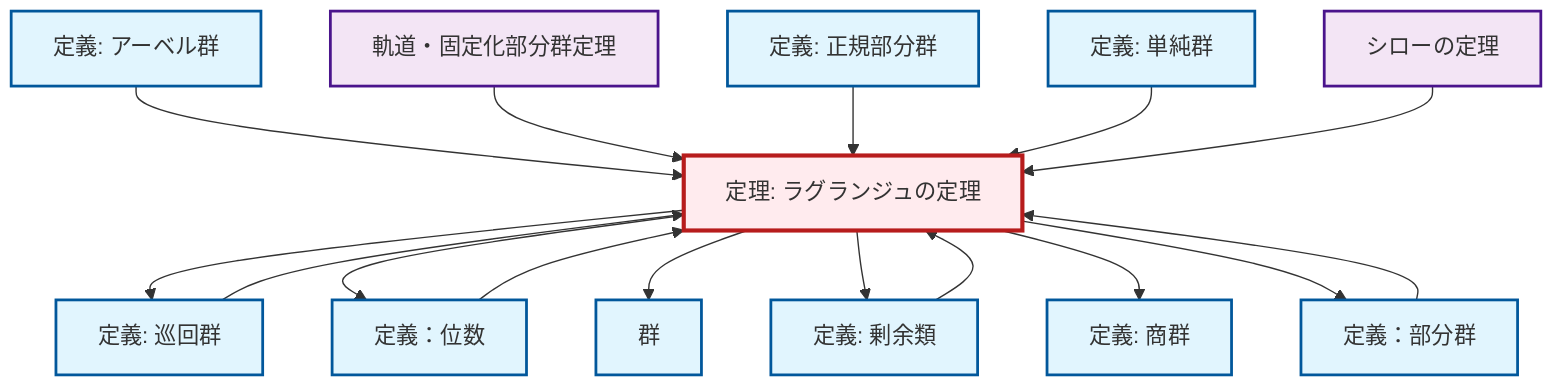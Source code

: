 graph TD
    classDef definition fill:#e1f5fe,stroke:#01579b,stroke-width:2px
    classDef theorem fill:#f3e5f5,stroke:#4a148c,stroke-width:2px
    classDef axiom fill:#fff3e0,stroke:#e65100,stroke-width:2px
    classDef example fill:#e8f5e9,stroke:#1b5e20,stroke-width:2px
    classDef current fill:#ffebee,stroke:#b71c1c,stroke-width:3px
    def-simple-group["定義: 単純群"]:::definition
    def-abelian-group["定義: アーベル群"]:::definition
    thm-sylow["シローの定理"]:::theorem
    def-quotient-group["定義: 商群"]:::definition
    def-normal-subgroup["定義: 正規部分群"]:::definition
    thm-lagrange["定理: ラグランジュの定理"]:::theorem
    def-cyclic-group["定義: 巡回群"]:::definition
    def-order["定義：位数"]:::definition
    thm-orbit-stabilizer["軌道・固定化部分群定理"]:::theorem
    def-subgroup["定義：部分群"]:::definition
    def-group["群"]:::definition
    def-coset["定義: 剰余類"]:::definition
    def-abelian-group --> thm-lagrange
    def-order --> thm-lagrange
    thm-lagrange --> def-cyclic-group
    thm-lagrange --> def-order
    thm-lagrange --> def-group
    thm-orbit-stabilizer --> thm-lagrange
    def-subgroup --> thm-lagrange
    thm-lagrange --> def-coset
    thm-lagrange --> def-quotient-group
    def-cyclic-group --> thm-lagrange
    def-coset --> thm-lagrange
    def-normal-subgroup --> thm-lagrange
    thm-lagrange --> def-subgroup
    def-simple-group --> thm-lagrange
    thm-sylow --> thm-lagrange
    class thm-lagrange current